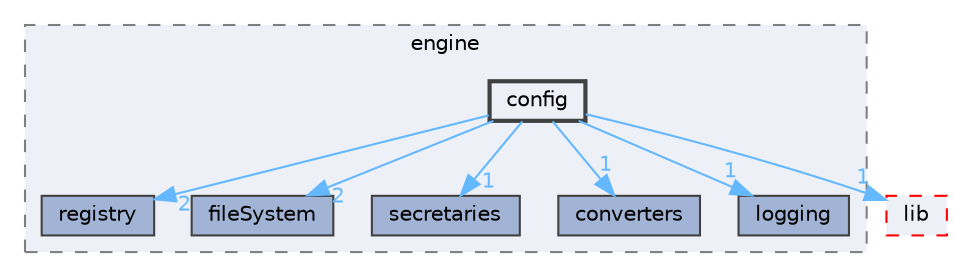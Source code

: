 digraph "techstorm/engine/config"
{
 // LATEX_PDF_SIZE
  bgcolor="transparent";
  edge [fontname=Helvetica,fontsize=10,labelfontname=Helvetica,labelfontsize=10];
  node [fontname=Helvetica,fontsize=10,shape=box,height=0.2,width=0.4];
  compound=true
  subgraph clusterdir_f0215e67d3150ee964ca241625d804af {
    graph [ bgcolor="#edf0f7", pencolor="grey50", label="engine", fontname=Helvetica,fontsize=10 style="filled,dashed", URL="dir_f0215e67d3150ee964ca241625d804af.html",tooltip=""]
  dir_1e4491d15b0e54037372023090152305 [label="registry", fillcolor="#a2b4d6", color="grey25", style="filled", URL="dir_1e4491d15b0e54037372023090152305.html",tooltip=""];
  dir_28642545434c6504d42d05a1d70e8a33 [label="fileSystem", fillcolor="#a2b4d6", color="grey25", style="filled", URL="dir_28642545434c6504d42d05a1d70e8a33.html",tooltip=""];
  dir_4ae77f64cf65840cbefd19dddb713206 [label="secretaries", fillcolor="#a2b4d6", color="grey25", style="filled", URL="dir_4ae77f64cf65840cbefd19dddb713206.html",tooltip=""];
  dir_65c9655af00f7cac3de3b44a08bfb1ea [label="converters", fillcolor="#a2b4d6", color="grey25", style="filled", URL="dir_65c9655af00f7cac3de3b44a08bfb1ea.html",tooltip=""];
  dir_add3ec58a8d1482a0bb05357d09cb24a [label="logging", fillcolor="#a2b4d6", color="grey25", style="filled", URL="dir_add3ec58a8d1482a0bb05357d09cb24a.html",tooltip=""];
  dir_9011197eeecff67ca2b68117f0bbcaf0 [label="config", fillcolor="#edf0f7", color="grey25", style="filled,bold", URL="dir_9011197eeecff67ca2b68117f0bbcaf0.html",tooltip=""];
  }
  dir_ce77d4233c48ea156838b94d75726422 [label="lib", fillcolor="#edf0f7", color="red", style="filled,dashed", URL="dir_ce77d4233c48ea156838b94d75726422.html",tooltip=""];
  dir_9011197eeecff67ca2b68117f0bbcaf0->dir_1e4491d15b0e54037372023090152305 [headlabel="2", labeldistance=1.5 headhref="dir_000018_000098.html" href="dir_000018_000098.html" color="steelblue1" fontcolor="steelblue1"];
  dir_9011197eeecff67ca2b68117f0bbcaf0->dir_28642545434c6504d42d05a1d70e8a33 [headlabel="2", labeldistance=1.5 headhref="dir_000018_000048.html" href="dir_000018_000048.html" color="steelblue1" fontcolor="steelblue1"];
  dir_9011197eeecff67ca2b68117f0bbcaf0->dir_4ae77f64cf65840cbefd19dddb713206 [headlabel="1", labeldistance=1.5 headhref="dir_000018_000110.html" href="dir_000018_000110.html" color="steelblue1" fontcolor="steelblue1"];
  dir_9011197eeecff67ca2b68117f0bbcaf0->dir_65c9655af00f7cac3de3b44a08bfb1ea [headlabel="1", labeldistance=1.5 headhref="dir_000018_000023.html" href="dir_000018_000023.html" color="steelblue1" fontcolor="steelblue1"];
  dir_9011197eeecff67ca2b68117f0bbcaf0->dir_add3ec58a8d1482a0bb05357d09cb24a [headlabel="1", labeldistance=1.5 headhref="dir_000018_000068.html" href="dir_000018_000068.html" color="steelblue1" fontcolor="steelblue1"];
  dir_9011197eeecff67ca2b68117f0bbcaf0->dir_ce77d4233c48ea156838b94d75726422 [headlabel="1", labeldistance=1.5 headhref="dir_000018_000065.html" href="dir_000018_000065.html" color="steelblue1" fontcolor="steelblue1"];
}
